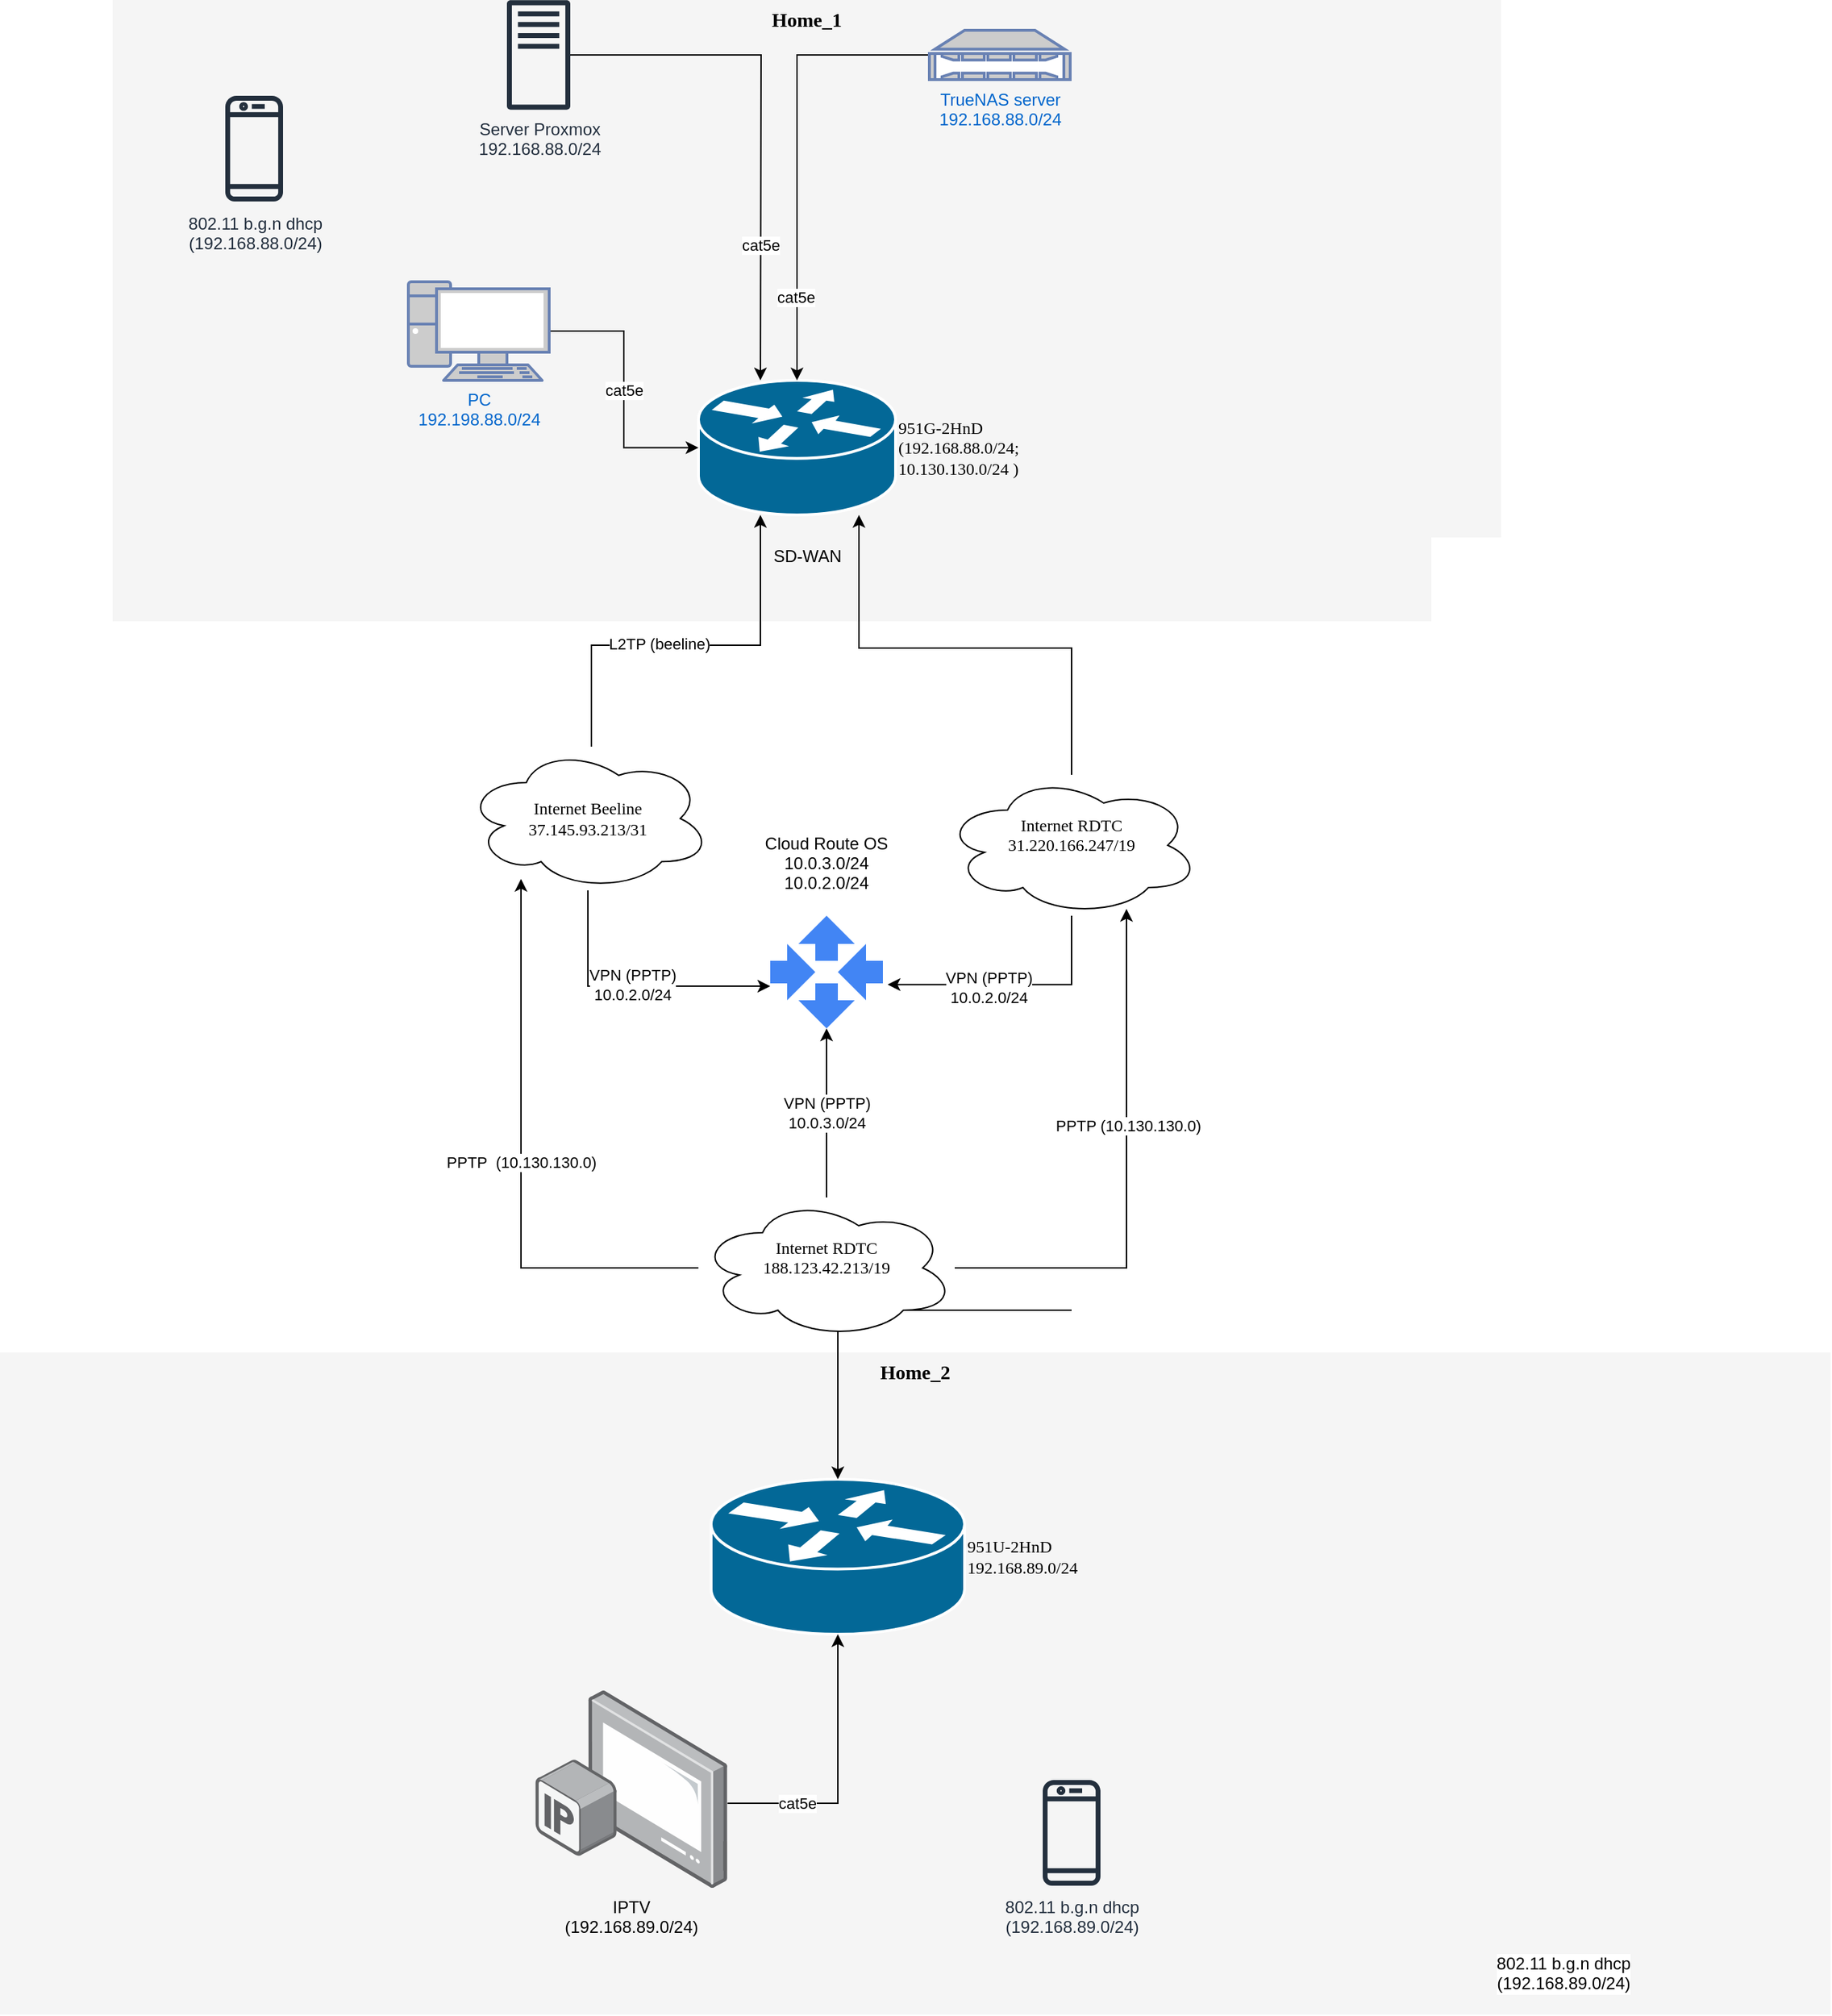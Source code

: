<mxfile version="20.6.0" type="github">
  <diagram name="Page-1" id="c37626ed-c26b-45fb-9056-f9ebc6bb27b6">
    <mxGraphModel dx="1896" dy="897" grid="1" gridSize="10" guides="1" tooltips="1" connect="1" arrows="1" fold="1" page="1" pageScale="1" pageWidth="1100" pageHeight="850" background="none" math="0" shadow="0">
      <root>
        <mxCell id="0" />
        <mxCell id="1" parent="0" />
        <mxCell id="1c7a67bf8fd3230f-83" value="Home_1" style="whiteSpace=wrap;html=1;rounded=0;shadow=0;comic=0;strokeWidth=1;fontFamily=Verdana;fontSize=14;fillColor=#f5f5f5;strokeColor=none;verticalAlign=top;fontStyle=1;align=center;" parent="1" vertex="1">
          <mxGeometry x="420" y="250" width="986" height="441" as="geometry" />
        </mxCell>
        <mxCell id="1c7a67bf8fd3230f-81" value="Home_2" style="whiteSpace=wrap;html=1;rounded=0;shadow=0;comic=0;strokeWidth=1;fontFamily=Verdana;fontSize=14;fillColor=#f5f5f5;strokeColor=none;fontStyle=1;verticalAlign=top;" parent="1" vertex="1">
          <mxGeometry x="340" y="1210" width="1300" height="470" as="geometry" />
        </mxCell>
        <mxCell id="1c7a67bf8fd3230f-47" value="&lt;div&gt;951G-2HnD &lt;br&gt;&lt;/div&gt;&lt;div&gt;(192.168.88.0/24;&lt;/div&gt;&lt;div&gt;10.130.130.0/24 )&lt;br&gt;&lt;/div&gt;" style="shape=mxgraph.cisco.routers.router;html=1;dashed=0;fillColor=#036897;strokeColor=#ffffff;strokeWidth=2;verticalLabelPosition=middle;verticalAlign=middle;rounded=0;shadow=0;comic=0;fontFamily=Verdana;fontSize=12;align=left;labelBackgroundColor=none;labelPosition=right;" parent="1" vertex="1">
          <mxGeometry x="836" y="520" width="140" height="95.5" as="geometry" />
        </mxCell>
        <mxCell id="9nUGr13jLYYh1S3SIOJ--30" style="edgeStyle=orthogonalEdgeStyle;rounded=0;orthogonalLoop=1;jettySize=auto;html=1;" edge="1" parent="1" source="9nUGr13jLYYh1S3SIOJ--1" target="1c7a67bf8fd3230f-47">
          <mxGeometry relative="1" as="geometry">
            <Array as="points">
              <mxPoint x="1101" y="710" />
              <mxPoint x="950" y="710" />
            </Array>
          </mxGeometry>
        </mxCell>
        <mxCell id="9nUGr13jLYYh1S3SIOJ--31" style="edgeStyle=orthogonalEdgeStyle;rounded=0;orthogonalLoop=1;jettySize=auto;html=1;entryX=1.042;entryY=0.611;entryDx=0;entryDy=0;entryPerimeter=0;" edge="1" parent="1" source="9nUGr13jLYYh1S3SIOJ--1" target="9nUGr13jLYYh1S3SIOJ--18">
          <mxGeometry relative="1" as="geometry">
            <Array as="points">
              <mxPoint x="1101" y="949" />
            </Array>
          </mxGeometry>
        </mxCell>
        <mxCell id="9nUGr13jLYYh1S3SIOJ--40" value="&lt;div&gt;VPN (PPTP)&lt;/div&gt;&lt;div&gt;10.0.2.0/24&lt;/div&gt;" style="edgeLabel;html=1;align=center;verticalAlign=middle;resizable=0;points=[];" vertex="1" connectable="0" parent="9nUGr13jLYYh1S3SIOJ--31">
          <mxGeometry x="0.086" y="2" relative="1" as="geometry">
            <mxPoint x="-11" as="offset" />
          </mxGeometry>
        </mxCell>
        <UserObject label="&lt;div&gt;Internet RDTC&lt;/div&gt;&lt;div&gt;31.220.166.247/19&lt;/div&gt;&lt;div&gt;&lt;br&gt;&lt;/div&gt;" id="9nUGr13jLYYh1S3SIOJ--1">
          <mxCell style="ellipse;shape=cloud;whiteSpace=wrap;html=1;rounded=0;shadow=0;comic=0;strokeWidth=1;fontFamily=Verdana;fontSize=12;" vertex="1" parent="1">
            <mxGeometry x="1010" y="800" width="182" height="100" as="geometry" />
          </mxCell>
        </UserObject>
        <mxCell id="9nUGr13jLYYh1S3SIOJ--29" style="edgeStyle=orthogonalEdgeStyle;rounded=0;orthogonalLoop=1;jettySize=auto;html=1;" edge="1" parent="1" source="9nUGr13jLYYh1S3SIOJ--2" target="1c7a67bf8fd3230f-47">
          <mxGeometry relative="1" as="geometry">
            <Array as="points">
              <mxPoint x="760" y="708" />
              <mxPoint x="880" y="708" />
            </Array>
          </mxGeometry>
        </mxCell>
        <mxCell id="9nUGr13jLYYh1S3SIOJ--60" value="L2TP (beeline)" style="edgeLabel;html=1;align=center;verticalAlign=middle;resizable=0;points=[];" vertex="1" connectable="0" parent="9nUGr13jLYYh1S3SIOJ--29">
          <mxGeometry x="-0.156" y="1" relative="1" as="geometry">
            <mxPoint as="offset" />
          </mxGeometry>
        </mxCell>
        <mxCell id="9nUGr13jLYYh1S3SIOJ--32" style="edgeStyle=orthogonalEdgeStyle;rounded=0;orthogonalLoop=1;jettySize=auto;html=1;" edge="1" parent="1" source="9nUGr13jLYYh1S3SIOJ--2" target="9nUGr13jLYYh1S3SIOJ--18">
          <mxGeometry relative="1" as="geometry">
            <Array as="points">
              <mxPoint x="758" y="950" />
            </Array>
          </mxGeometry>
        </mxCell>
        <mxCell id="9nUGr13jLYYh1S3SIOJ--39" value="&lt;div&gt;VPN (PPTP)&lt;div&gt;10.0.2.0/24&lt;/div&gt;&lt;/div&gt;" style="edgeLabel;html=1;align=center;verticalAlign=middle;resizable=0;points=[];" vertex="1" connectable="0" parent="9nUGr13jLYYh1S3SIOJ--32">
          <mxGeometry y="1" relative="1" as="geometry">
            <mxPoint as="offset" />
          </mxGeometry>
        </mxCell>
        <mxCell id="9nUGr13jLYYh1S3SIOJ--2" value="&lt;div&gt;Internet Beeline&lt;/div&gt;&lt;div&gt;37.145.93.213/31&lt;/div&gt;" style="ellipse;shape=cloud;whiteSpace=wrap;html=1;rounded=0;shadow=0;comic=0;strokeWidth=1;fontFamily=Verdana;fontSize=12;" vertex="1" parent="1">
          <mxGeometry x="670" y="780" width="175" height="102" as="geometry" />
        </mxCell>
        <mxCell id="9nUGr13jLYYh1S3SIOJ--8" style="edgeStyle=orthogonalEdgeStyle;rounded=0;orthogonalLoop=1;jettySize=auto;html=1;" edge="1" parent="1" source="9nUGr13jLYYh1S3SIOJ--7">
          <mxGeometry relative="1" as="geometry">
            <mxPoint x="880" y="520" as="targetPoint" />
          </mxGeometry>
        </mxCell>
        <mxCell id="9nUGr13jLYYh1S3SIOJ--63" value="cat5e" style="edgeLabel;html=1;align=center;verticalAlign=middle;resizable=0;points=[];" vertex="1" connectable="0" parent="9nUGr13jLYYh1S3SIOJ--8">
          <mxGeometry x="0.473" relative="1" as="geometry">
            <mxPoint as="offset" />
          </mxGeometry>
        </mxCell>
        <mxCell id="9nUGr13jLYYh1S3SIOJ--7" value="&lt;div&gt;Server Proxmox&lt;/div&gt;&lt;div&gt;192.168.88.0/24&lt;br&gt;&lt;/div&gt;" style="sketch=0;outlineConnect=0;fontColor=#232F3E;gradientColor=none;fillColor=#232F3D;strokeColor=none;dashed=0;verticalLabelPosition=bottom;verticalAlign=top;align=center;html=1;fontSize=12;fontStyle=0;aspect=fixed;pointerEvents=1;shape=mxgraph.aws4.traditional_server;" vertex="1" parent="1">
          <mxGeometry x="700" y="250" width="45" height="78" as="geometry" />
        </mxCell>
        <mxCell id="9nUGr13jLYYh1S3SIOJ--28" value="cat5e" style="edgeStyle=orthogonalEdgeStyle;rounded=0;orthogonalLoop=1;jettySize=auto;html=1;" edge="1" parent="1" source="9nUGr13jLYYh1S3SIOJ--9" target="1c7a67bf8fd3230f-47">
          <mxGeometry relative="1" as="geometry" />
        </mxCell>
        <mxCell id="9nUGr13jLYYh1S3SIOJ--9" value="&lt;div&gt;PC&lt;/div&gt;&lt;div&gt;192.198.88.0/24&lt;br&gt;&lt;/div&gt;" style="fontColor=#0066CC;verticalAlign=top;verticalLabelPosition=bottom;labelPosition=center;align=center;html=1;outlineConnect=0;fillColor=#CCCCCC;strokeColor=#6881B3;gradientColor=none;gradientDirection=north;strokeWidth=2;shape=mxgraph.networks.pc;" vertex="1" parent="1">
          <mxGeometry x="630" y="450" width="100" height="70" as="geometry" />
        </mxCell>
        <mxCell id="9nUGr13jLYYh1S3SIOJ--13" value="&lt;div&gt;802.11 b.g.n dhcp &lt;br&gt;&lt;/div&gt;&lt;div&gt;(192.168.88.0/24)&lt;/div&gt;" style="sketch=0;outlineConnect=0;fontColor=#232F3E;gradientColor=none;fillColor=#232F3D;strokeColor=none;dashed=0;verticalLabelPosition=bottom;verticalAlign=top;align=center;html=1;fontSize=12;fontStyle=0;aspect=fixed;pointerEvents=1;shape=mxgraph.aws4.mobile_client;" vertex="1" parent="1">
          <mxGeometry x="500" y="316.5" width="41" height="78" as="geometry" />
        </mxCell>
        <mxCell id="9nUGr13jLYYh1S3SIOJ--18" value="Cloud Route OS&#xa;10.0.3.0/24&#xa;10.0.2.0/24&#xa;" style="editableCssRules=.*;shape=image;verticalLabelPosition=top;labelBackgroundColor=#ffffff;verticalAlign=bottom;aspect=fixed;imageAspect=0;image=data:image/svg+xml,PHN2ZyB4bWxucz0iaHR0cDovL3d3dy53My5vcmcvMjAwMC9zdmciIHhtbG5zOnY9Imh0dHBzOi8vdmVjdGEuaW8vbmFubyIgd2lkdGg9IjIwIiBoZWlnaHQ9IjIwIiB2aWV3Qm94PSIwIDAgMjAgMjAiPiYjeGE7CTxzdHlsZSB0eXBlPSJ0ZXh0L2NzcyI+JiN4YTsJLnN0MHtmaWxsOiM0Mjg1ZjQ7fSYjeGE7CTwvc3R5bGU+JiN4YTsJPHBhdGggY2xhc3M9InN0MCIgZD0iTTE3IDEydjNsLTUtNSA1LTV2M2gzdjR6TTMgOEgwdjRoM3YzbDUtNS01LTV6bTkgN3YtM0g4djNINWw1IDUgNS01em0wLTEwdjNIOFY1SDVsNS01IDUgNXoiLz4mI3hhOzwvc3ZnPg==;labelPosition=center;align=center;" vertex="1" parent="1">
          <mxGeometry x="887" y="900" width="80" height="80" as="geometry" />
        </mxCell>
        <mxCell id="9nUGr13jLYYh1S3SIOJ--25" style="edgeStyle=orthogonalEdgeStyle;rounded=0;orthogonalLoop=1;jettySize=auto;html=1;entryX=0.5;entryY=0;entryDx=0;entryDy=0;entryPerimeter=0;" edge="1" parent="1" source="9nUGr13jLYYh1S3SIOJ--24" target="1c7a67bf8fd3230f-47">
          <mxGeometry relative="1" as="geometry" />
        </mxCell>
        <mxCell id="9nUGr13jLYYh1S3SIOJ--64" value="cat5e" style="edgeLabel;html=1;align=center;verticalAlign=middle;resizable=0;points=[];" vertex="1" connectable="0" parent="9nUGr13jLYYh1S3SIOJ--25">
          <mxGeometry x="0.633" y="-1" relative="1" as="geometry">
            <mxPoint as="offset" />
          </mxGeometry>
        </mxCell>
        <mxCell id="9nUGr13jLYYh1S3SIOJ--24" value="&lt;div&gt;TrueNAS server&lt;/div&gt;&lt;div&gt;192.168.88.0/24&lt;/div&gt;" style="fontColor=#0066CC;verticalAlign=top;verticalLabelPosition=bottom;labelPosition=center;align=center;html=1;outlineConnect=0;fillColor=#CCCCCC;strokeColor=#6881B3;gradientColor=none;gradientDirection=north;strokeWidth=2;shape=mxgraph.networks.nas_filer;" vertex="1" parent="1">
          <mxGeometry x="1000" y="271.5" width="100" height="35" as="geometry" />
        </mxCell>
        <mxCell id="9nUGr13jLYYh1S3SIOJ--35" value="&lt;div&gt;951U-2HnD&lt;/div&gt;&lt;div&gt;192.168.89.0/24&lt;br&gt;&lt;/div&gt;" style="shape=mxgraph.cisco.routers.router;html=1;dashed=0;fillColor=#036897;strokeColor=#ffffff;strokeWidth=2;verticalLabelPosition=middle;verticalAlign=middle;rounded=0;shadow=0;comic=0;fontFamily=Verdana;fontSize=12;labelPosition=right;align=left;" vertex="1" parent="1">
          <mxGeometry x="845" y="1300" width="180" height="110" as="geometry" />
        </mxCell>
        <mxCell id="9nUGr13jLYYh1S3SIOJ--37" style="edgeStyle=orthogonalEdgeStyle;rounded=0;orthogonalLoop=1;jettySize=auto;html=1;" edge="1" parent="1" source="9nUGr13jLYYh1S3SIOJ--36" target="9nUGr13jLYYh1S3SIOJ--35">
          <mxGeometry relative="1" as="geometry">
            <Array as="points">
              <mxPoint x="1101" y="1180" />
              <mxPoint x="1230" y="1180" />
            </Array>
          </mxGeometry>
        </mxCell>
        <mxCell id="9nUGr13jLYYh1S3SIOJ--38" style="edgeStyle=orthogonalEdgeStyle;rounded=0;orthogonalLoop=1;jettySize=auto;html=1;" edge="1" parent="1" source="9nUGr13jLYYh1S3SIOJ--36" target="9nUGr13jLYYh1S3SIOJ--18">
          <mxGeometry relative="1" as="geometry" />
        </mxCell>
        <mxCell id="9nUGr13jLYYh1S3SIOJ--41" value="&lt;div&gt;VPN (PPTP)&lt;/div&gt;&lt;div&gt;&lt;div&gt;10.0.3.0/24&lt;/div&gt;&lt;/div&gt;" style="edgeLabel;html=1;align=center;verticalAlign=middle;resizable=0;points=[];" vertex="1" connectable="0" parent="9nUGr13jLYYh1S3SIOJ--38">
          <mxGeometry x="0.297" y="3" relative="1" as="geometry">
            <mxPoint x="3" y="18" as="offset" />
          </mxGeometry>
        </mxCell>
        <mxCell id="9nUGr13jLYYh1S3SIOJ--47" value="PPTP&amp;nbsp; (10.130.130.0)" style="edgeStyle=orthogonalEdgeStyle;rounded=0;orthogonalLoop=1;jettySize=auto;html=1;" edge="1" parent="1" source="9nUGr13jLYYh1S3SIOJ--36" target="9nUGr13jLYYh1S3SIOJ--2">
          <mxGeometry relative="1" as="geometry">
            <Array as="points">
              <mxPoint x="710" y="1150" />
            </Array>
          </mxGeometry>
        </mxCell>
        <mxCell id="9nUGr13jLYYh1S3SIOJ--48" style="edgeStyle=orthogonalEdgeStyle;rounded=0;orthogonalLoop=1;jettySize=auto;html=1;" edge="1" parent="1" source="9nUGr13jLYYh1S3SIOJ--36" target="9nUGr13jLYYh1S3SIOJ--1">
          <mxGeometry relative="1" as="geometry">
            <Array as="points">
              <mxPoint x="1140" y="1150" />
            </Array>
          </mxGeometry>
        </mxCell>
        <mxCell id="9nUGr13jLYYh1S3SIOJ--49" value="PPTP (10.130.130.0)" style="edgeLabel;html=1;align=center;verticalAlign=middle;resizable=0;points=[];" vertex="1" connectable="0" parent="9nUGr13jLYYh1S3SIOJ--48">
          <mxGeometry x="0.184" y="-1" relative="1" as="geometry">
            <mxPoint as="offset" />
          </mxGeometry>
        </mxCell>
        <UserObject label="&lt;div&gt;Internet RDTC&lt;/div&gt;&lt;div&gt;188.123.42.213/19&lt;/div&gt;&lt;div&gt;&lt;br&gt;&lt;/div&gt;" id="9nUGr13jLYYh1S3SIOJ--36">
          <mxCell style="ellipse;shape=cloud;whiteSpace=wrap;html=1;rounded=0;shadow=0;comic=0;strokeWidth=1;fontFamily=Verdana;fontSize=12;" vertex="1" parent="1">
            <mxGeometry x="836" y="1100" width="182" height="100" as="geometry" />
          </mxCell>
        </UserObject>
        <mxCell id="9nUGr13jLYYh1S3SIOJ--44" value="&lt;div&gt;802.11 b.g.n dhcp &lt;br&gt;&lt;/div&gt;&lt;div&gt;(192.168.89.0/24)&lt;/div&gt;" style="sketch=0;outlineConnect=0;fontColor=#232F3E;gradientColor=none;fillColor=#232F3D;strokeColor=none;dashed=0;verticalLabelPosition=bottom;verticalAlign=top;align=center;html=1;fontSize=12;fontStyle=0;aspect=fixed;pointerEvents=1;shape=mxgraph.aws4.mobile_client;" vertex="1" parent="1">
          <mxGeometry x="1080.5" y="1512" width="41" height="78" as="geometry" />
        </mxCell>
        <mxCell id="9nUGr13jLYYh1S3SIOJ--55" style="edgeStyle=orthogonalEdgeStyle;rounded=0;orthogonalLoop=1;jettySize=auto;html=1;" edge="1" parent="1" source="9nUGr13jLYYh1S3SIOJ--52" target="9nUGr13jLYYh1S3SIOJ--35">
          <mxGeometry relative="1" as="geometry">
            <Array as="points">
              <mxPoint x="935" y="1530" />
            </Array>
          </mxGeometry>
        </mxCell>
        <mxCell id="9nUGr13jLYYh1S3SIOJ--65" value="cat5e" style="edgeLabel;html=1;align=center;verticalAlign=middle;resizable=0;points=[];" vertex="1" connectable="0" parent="9nUGr13jLYYh1S3SIOJ--55">
          <mxGeometry x="-0.503" relative="1" as="geometry">
            <mxPoint as="offset" />
          </mxGeometry>
        </mxCell>
        <mxCell id="9nUGr13jLYYh1S3SIOJ--52" value="&lt;div&gt;IPTV&lt;/div&gt;&lt;div&gt;(192.168.89.0/24)&lt;br&gt;&lt;/div&gt;" style="points=[];aspect=fixed;html=1;align=center;shadow=0;dashed=0;image;image=img/lib/allied_telesis/computer_and_terminals/IP_TV.svg;labelBackgroundColor=none;" vertex="1" parent="1">
          <mxGeometry x="720" y="1450" width="136.67" height="140" as="geometry" />
        </mxCell>
        <mxCell id="9nUGr13jLYYh1S3SIOJ--54" value="&lt;div&gt;&lt;div&gt;802.11 b.g.n dhcp &lt;br&gt;&lt;/div&gt;&lt;div&gt;(192.168.89.0/24)&lt;/div&gt;&lt;/div&gt;" style="shape=image;html=1;verticalAlign=top;verticalLabelPosition=bottom;labelBackgroundColor=#ffffff;imageAspect=0;aspect=fixed;image=https://cdn0.iconfinder.com/data/icons/devices-42/512/Laptop-128.png" vertex="1" parent="1">
          <mxGeometry x="1340" y="1410" width="220" height="220" as="geometry" />
        </mxCell>
        <mxCell id="9nUGr13jLYYh1S3SIOJ--59" value="SD-WAN" style="text;html=1;align=center;verticalAlign=middle;resizable=0;points=[];autosize=1;strokeColor=none;fillColor=none;" vertex="1" parent="1">
          <mxGeometry x="878" y="630" width="70" height="30" as="geometry" />
        </mxCell>
      </root>
    </mxGraphModel>
  </diagram>
</mxfile>
